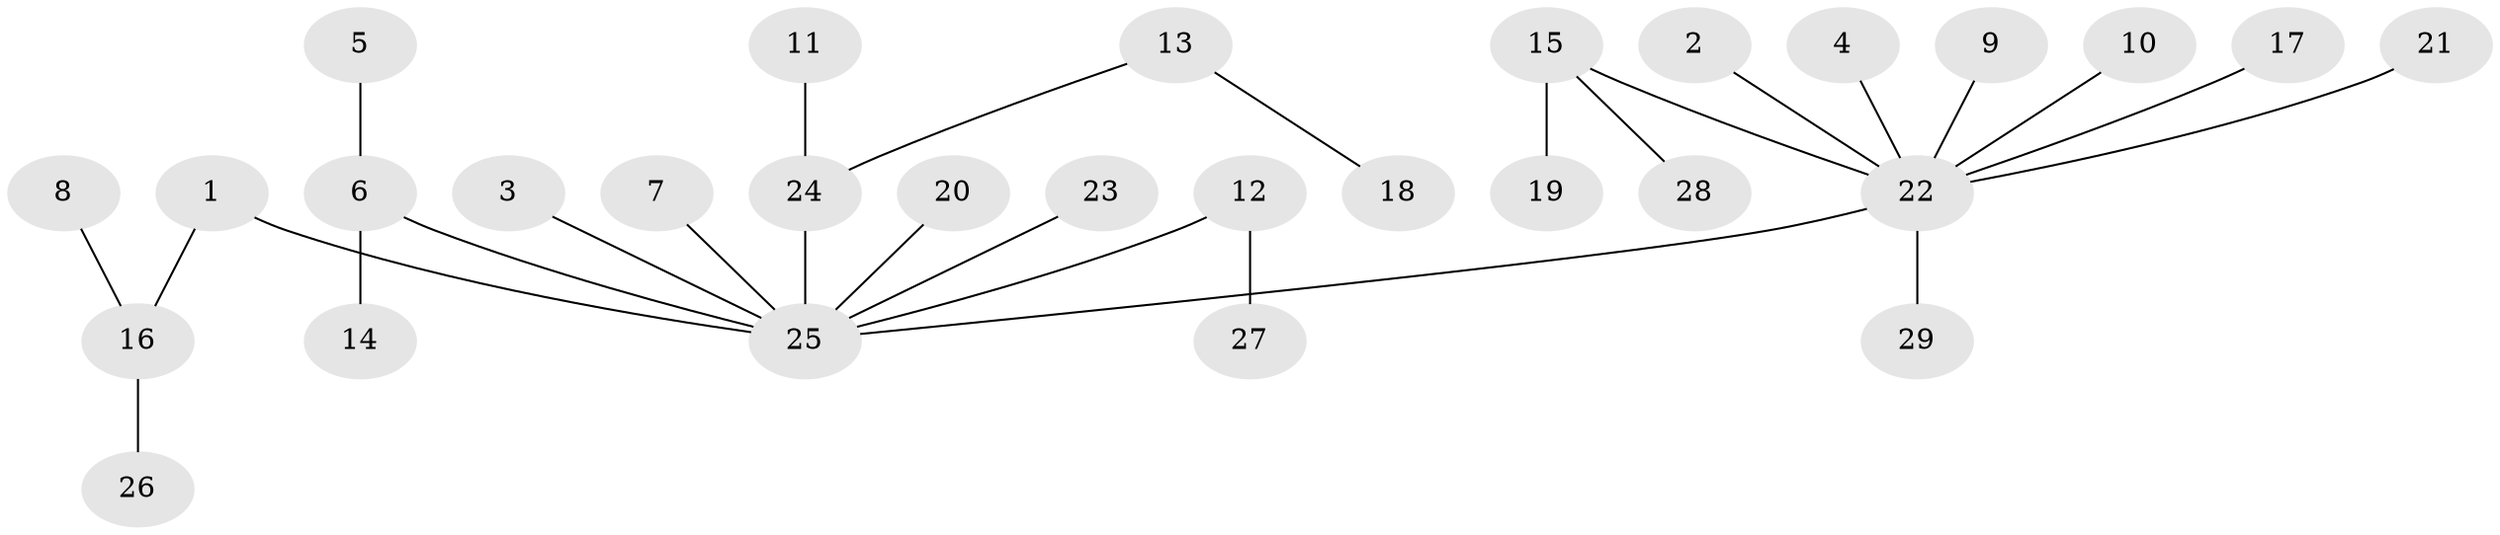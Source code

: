 // original degree distribution, {4: 0.1206896551724138, 6: 0.017241379310344827, 2: 0.3103448275862069, 9: 0.017241379310344827, 1: 0.5, 3: 0.034482758620689655}
// Generated by graph-tools (version 1.1) at 2025/50/03/09/25 03:50:18]
// undirected, 29 vertices, 28 edges
graph export_dot {
graph [start="1"]
  node [color=gray90,style=filled];
  1;
  2;
  3;
  4;
  5;
  6;
  7;
  8;
  9;
  10;
  11;
  12;
  13;
  14;
  15;
  16;
  17;
  18;
  19;
  20;
  21;
  22;
  23;
  24;
  25;
  26;
  27;
  28;
  29;
  1 -- 16 [weight=1.0];
  1 -- 25 [weight=1.0];
  2 -- 22 [weight=1.0];
  3 -- 25 [weight=1.0];
  4 -- 22 [weight=1.0];
  5 -- 6 [weight=1.0];
  6 -- 14 [weight=1.0];
  6 -- 25 [weight=1.0];
  7 -- 25 [weight=1.0];
  8 -- 16 [weight=1.0];
  9 -- 22 [weight=1.0];
  10 -- 22 [weight=1.0];
  11 -- 24 [weight=1.0];
  12 -- 25 [weight=1.0];
  12 -- 27 [weight=1.0];
  13 -- 18 [weight=1.0];
  13 -- 24 [weight=1.0];
  15 -- 19 [weight=1.0];
  15 -- 22 [weight=1.0];
  15 -- 28 [weight=1.0];
  16 -- 26 [weight=1.0];
  17 -- 22 [weight=1.0];
  20 -- 25 [weight=1.0];
  21 -- 22 [weight=1.0];
  22 -- 25 [weight=1.0];
  22 -- 29 [weight=1.0];
  23 -- 25 [weight=1.0];
  24 -- 25 [weight=1.0];
}
